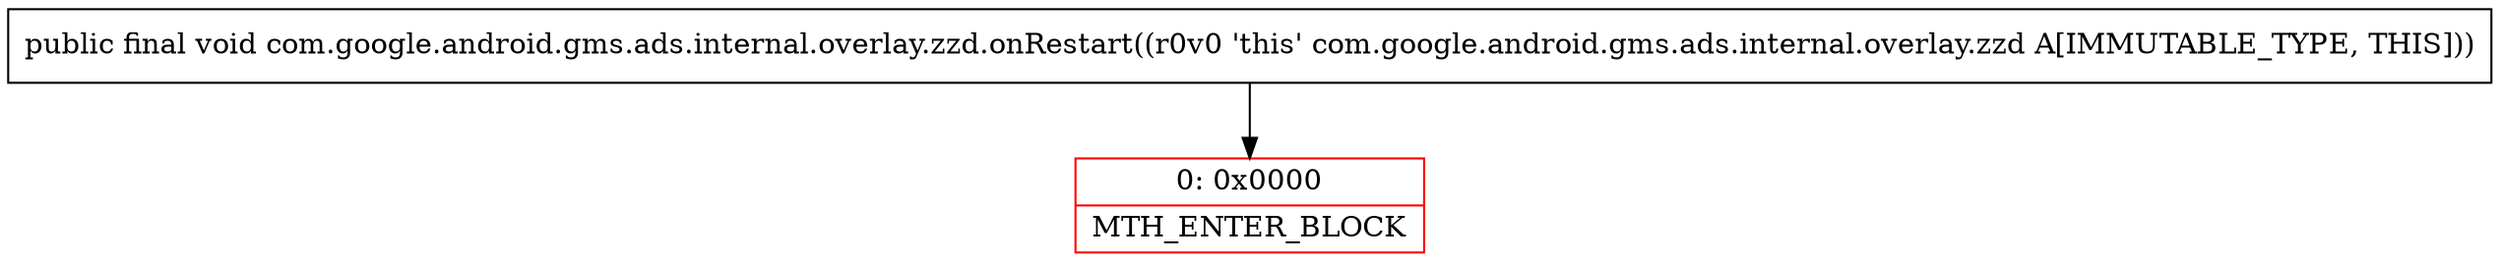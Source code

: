 digraph "CFG forcom.google.android.gms.ads.internal.overlay.zzd.onRestart()V" {
subgraph cluster_Region_921368981 {
label = "R(0)";
node [shape=record,color=blue];
}
Node_0 [shape=record,color=red,label="{0\:\ 0x0000|MTH_ENTER_BLOCK\l}"];
MethodNode[shape=record,label="{public final void com.google.android.gms.ads.internal.overlay.zzd.onRestart((r0v0 'this' com.google.android.gms.ads.internal.overlay.zzd A[IMMUTABLE_TYPE, THIS])) }"];
MethodNode -> Node_0;
}

